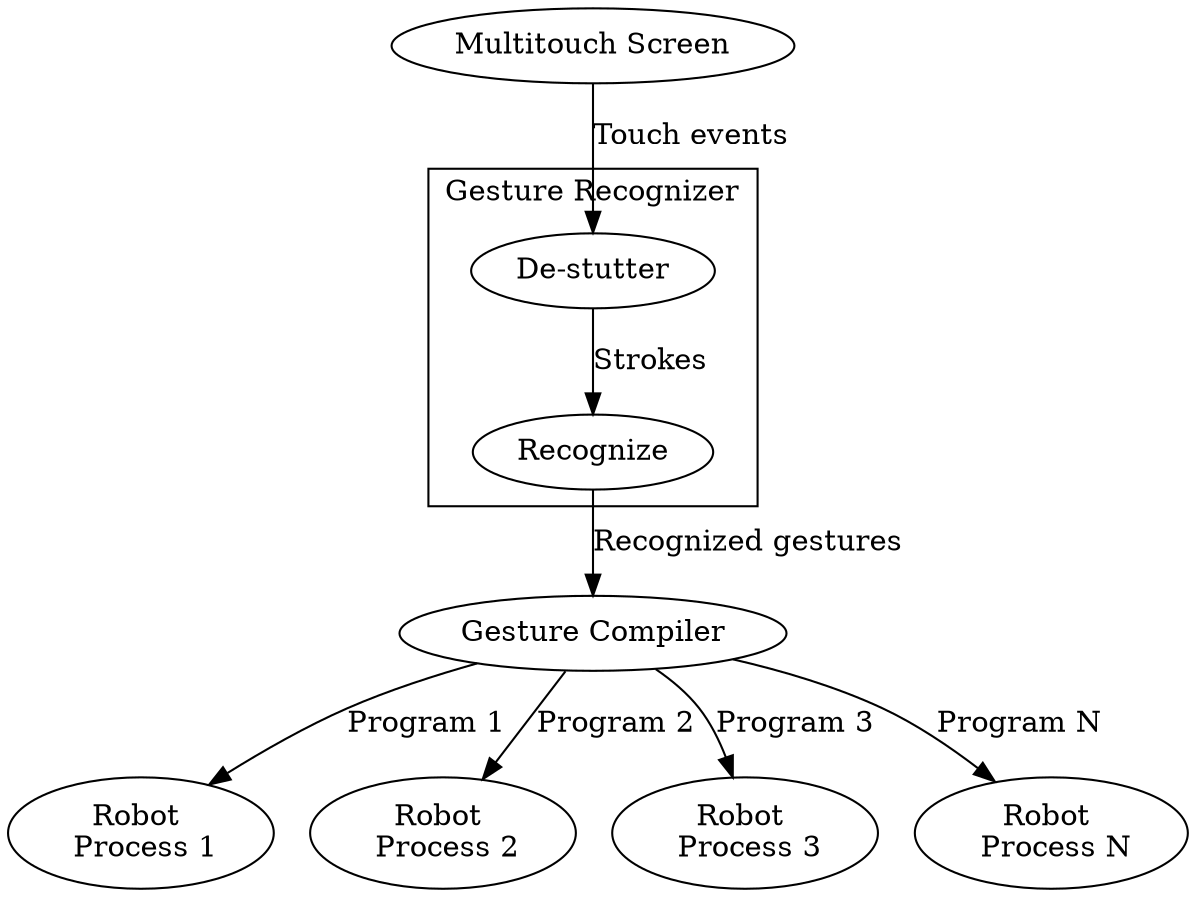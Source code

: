 digraph FullSystem{
		

	subgraph clustergesture_rec{
		destutter[label="De-stutter"];
		recognize[label="Recognize"];
		destutter -> recognize [label="Strokes"];
		label="Gesture Recognizer";
		shape=box;
	}

	multitouch [label="Multitouch Screen"];	 
	compiler [label="Gesture Compiler"];
	rp1 [label=<Robot <br/> Process 1>];
	rp2 [label=<Robot <br/> Process 2>];
	rp3 [label=<Robot <br/> Process 3>];
	rpN [label=<Robot <br/> Process N>];

	multitouch -> destutter [label="Touch events"];
	
	recognize -> compiler [label="Recognized gestures"];
	compiler -> rp1 [label="Program 1"];
	compiler -> rp2 [label="Program 2"];
	compiler -> rp3 [label="Program 3"];
	compiler -> rpN [label="Program N"];

}